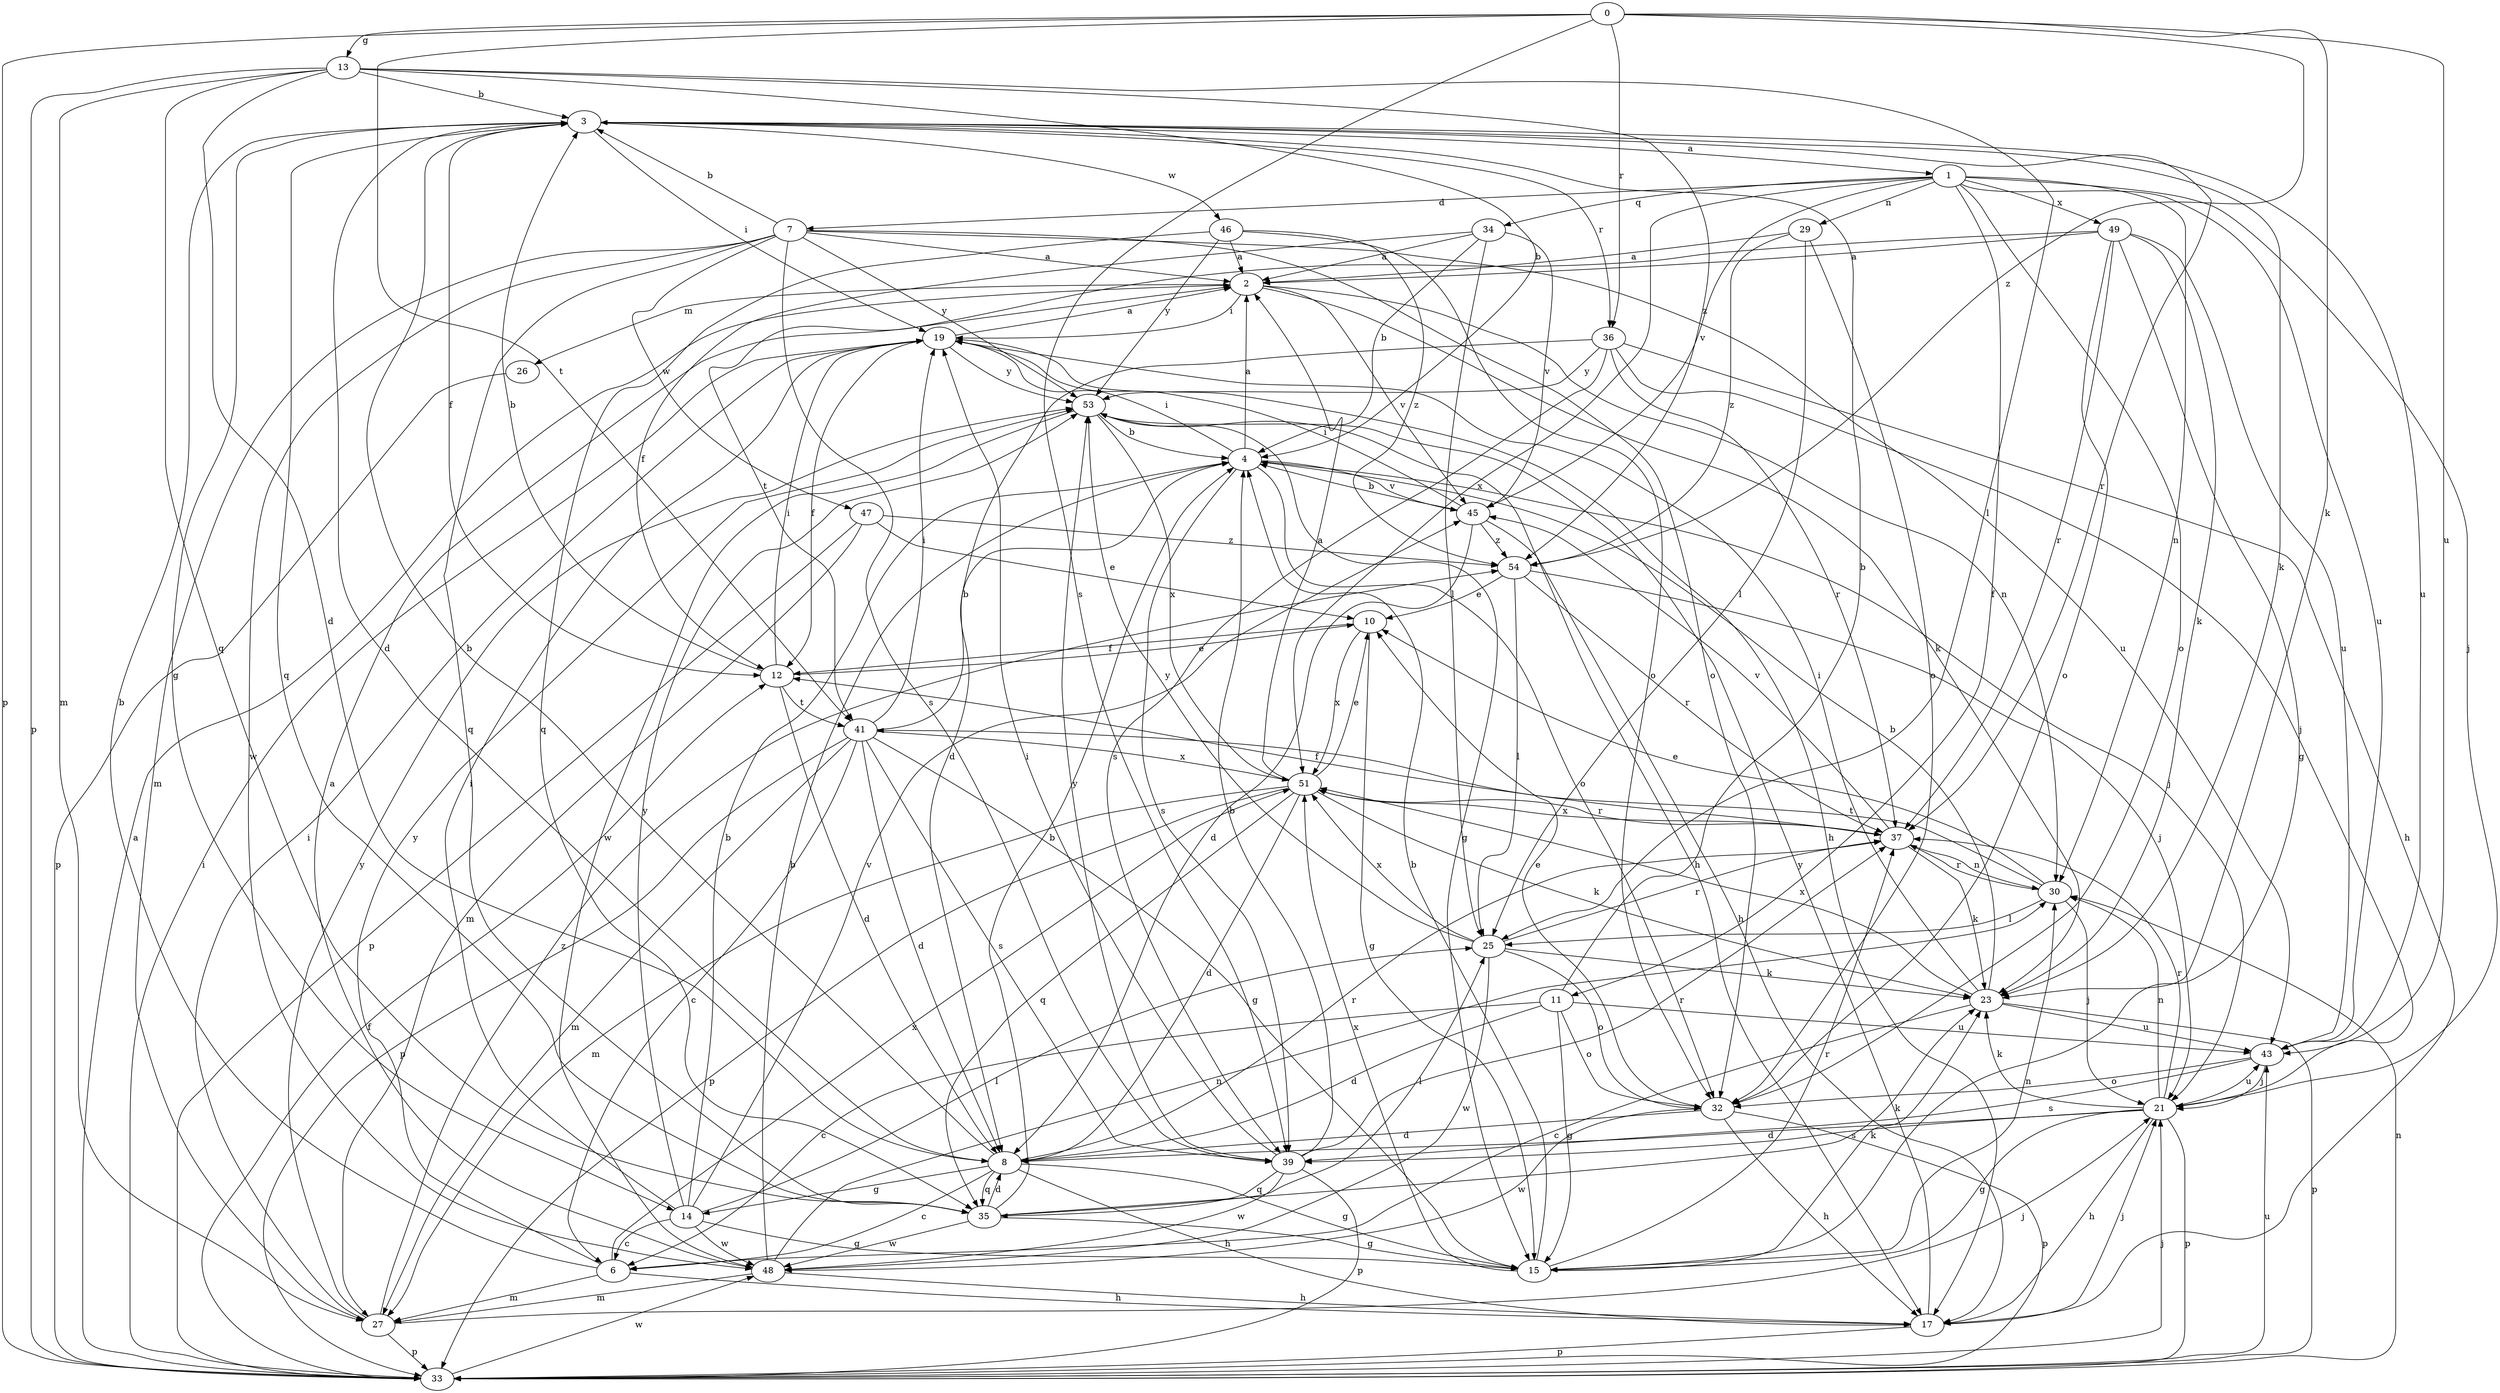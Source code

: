 strict digraph  {
0;
1;
2;
3;
4;
6;
7;
8;
10;
11;
12;
13;
14;
15;
17;
19;
21;
23;
25;
26;
27;
29;
30;
32;
33;
34;
35;
36;
37;
39;
41;
43;
45;
46;
47;
48;
49;
51;
53;
54;
0 -> 13  [label=g];
0 -> 23  [label=k];
0 -> 33  [label=p];
0 -> 36  [label=r];
0 -> 39  [label=s];
0 -> 41  [label=t];
0 -> 43  [label=u];
0 -> 54  [label=z];
1 -> 7  [label=d];
1 -> 11  [label=f];
1 -> 21  [label=j];
1 -> 29  [label=n];
1 -> 30  [label=n];
1 -> 32  [label=o];
1 -> 34  [label=q];
1 -> 43  [label=u];
1 -> 45  [label=v];
1 -> 49  [label=x];
1 -> 51  [label=x];
2 -> 19  [label=i];
2 -> 23  [label=k];
2 -> 26  [label=m];
2 -> 30  [label=n];
2 -> 45  [label=v];
3 -> 1  [label=a];
3 -> 8  [label=d];
3 -> 12  [label=f];
3 -> 14  [label=g];
3 -> 19  [label=i];
3 -> 23  [label=k];
3 -> 35  [label=q];
3 -> 36  [label=r];
3 -> 37  [label=r];
3 -> 43  [label=u];
3 -> 46  [label=w];
4 -> 2  [label=a];
4 -> 19  [label=i];
4 -> 21  [label=j];
4 -> 32  [label=o];
4 -> 39  [label=s];
4 -> 45  [label=v];
6 -> 3  [label=b];
6 -> 17  [label=h];
6 -> 27  [label=m];
6 -> 51  [label=x];
6 -> 53  [label=y];
7 -> 2  [label=a];
7 -> 3  [label=b];
7 -> 27  [label=m];
7 -> 32  [label=o];
7 -> 35  [label=q];
7 -> 39  [label=s];
7 -> 43  [label=u];
7 -> 47  [label=w];
7 -> 48  [label=w];
7 -> 53  [label=y];
8 -> 3  [label=b];
8 -> 6  [label=c];
8 -> 14  [label=g];
8 -> 15  [label=g];
8 -> 17  [label=h];
8 -> 35  [label=q];
8 -> 37  [label=r];
10 -> 12  [label=f];
10 -> 15  [label=g];
10 -> 51  [label=x];
11 -> 3  [label=b];
11 -> 6  [label=c];
11 -> 8  [label=d];
11 -> 15  [label=g];
11 -> 32  [label=o];
11 -> 43  [label=u];
12 -> 3  [label=b];
12 -> 8  [label=d];
12 -> 10  [label=e];
12 -> 19  [label=i];
12 -> 41  [label=t];
13 -> 3  [label=b];
13 -> 4  [label=b];
13 -> 8  [label=d];
13 -> 25  [label=l];
13 -> 27  [label=m];
13 -> 33  [label=p];
13 -> 35  [label=q];
13 -> 54  [label=z];
14 -> 4  [label=b];
14 -> 6  [label=c];
14 -> 15  [label=g];
14 -> 19  [label=i];
14 -> 25  [label=l];
14 -> 45  [label=v];
14 -> 48  [label=w];
14 -> 53  [label=y];
15 -> 4  [label=b];
15 -> 23  [label=k];
15 -> 30  [label=n];
15 -> 37  [label=r];
15 -> 51  [label=x];
17 -> 21  [label=j];
17 -> 33  [label=p];
17 -> 53  [label=y];
19 -> 2  [label=a];
19 -> 12  [label=f];
19 -> 17  [label=h];
19 -> 53  [label=y];
21 -> 8  [label=d];
21 -> 15  [label=g];
21 -> 17  [label=h];
21 -> 23  [label=k];
21 -> 30  [label=n];
21 -> 33  [label=p];
21 -> 37  [label=r];
21 -> 39  [label=s];
21 -> 43  [label=u];
23 -> 4  [label=b];
23 -> 6  [label=c];
23 -> 19  [label=i];
23 -> 33  [label=p];
23 -> 43  [label=u];
23 -> 51  [label=x];
25 -> 23  [label=k];
25 -> 32  [label=o];
25 -> 37  [label=r];
25 -> 48  [label=w];
25 -> 51  [label=x];
25 -> 53  [label=y];
26 -> 33  [label=p];
27 -> 19  [label=i];
27 -> 21  [label=j];
27 -> 33  [label=p];
27 -> 53  [label=y];
27 -> 54  [label=z];
29 -> 2  [label=a];
29 -> 25  [label=l];
29 -> 32  [label=o];
29 -> 54  [label=z];
30 -> 10  [label=e];
30 -> 21  [label=j];
30 -> 25  [label=l];
30 -> 37  [label=r];
30 -> 41  [label=t];
32 -> 8  [label=d];
32 -> 10  [label=e];
32 -> 17  [label=h];
32 -> 33  [label=p];
32 -> 48  [label=w];
33 -> 2  [label=a];
33 -> 12  [label=f];
33 -> 19  [label=i];
33 -> 21  [label=j];
33 -> 30  [label=n];
33 -> 43  [label=u];
33 -> 48  [label=w];
34 -> 2  [label=a];
34 -> 4  [label=b];
34 -> 12  [label=f];
34 -> 25  [label=l];
34 -> 45  [label=v];
35 -> 4  [label=b];
35 -> 8  [label=d];
35 -> 15  [label=g];
35 -> 23  [label=k];
35 -> 25  [label=l];
35 -> 48  [label=w];
36 -> 8  [label=d];
36 -> 17  [label=h];
36 -> 21  [label=j];
36 -> 37  [label=r];
36 -> 39  [label=s];
36 -> 53  [label=y];
37 -> 12  [label=f];
37 -> 23  [label=k];
37 -> 30  [label=n];
37 -> 45  [label=v];
37 -> 51  [label=x];
39 -> 4  [label=b];
39 -> 19  [label=i];
39 -> 33  [label=p];
39 -> 35  [label=q];
39 -> 37  [label=r];
39 -> 48  [label=w];
39 -> 53  [label=y];
41 -> 4  [label=b];
41 -> 6  [label=c];
41 -> 8  [label=d];
41 -> 15  [label=g];
41 -> 19  [label=i];
41 -> 27  [label=m];
41 -> 33  [label=p];
41 -> 39  [label=s];
41 -> 51  [label=x];
43 -> 21  [label=j];
43 -> 32  [label=o];
43 -> 39  [label=s];
45 -> 4  [label=b];
45 -> 8  [label=d];
45 -> 17  [label=h];
45 -> 19  [label=i];
45 -> 54  [label=z];
46 -> 2  [label=a];
46 -> 32  [label=o];
46 -> 35  [label=q];
46 -> 53  [label=y];
46 -> 54  [label=z];
47 -> 10  [label=e];
47 -> 27  [label=m];
47 -> 33  [label=p];
47 -> 54  [label=z];
48 -> 2  [label=a];
48 -> 4  [label=b];
48 -> 17  [label=h];
48 -> 27  [label=m];
48 -> 30  [label=n];
49 -> 2  [label=a];
49 -> 15  [label=g];
49 -> 23  [label=k];
49 -> 32  [label=o];
49 -> 37  [label=r];
49 -> 41  [label=t];
49 -> 43  [label=u];
51 -> 2  [label=a];
51 -> 8  [label=d];
51 -> 10  [label=e];
51 -> 23  [label=k];
51 -> 27  [label=m];
51 -> 33  [label=p];
51 -> 35  [label=q];
51 -> 37  [label=r];
53 -> 4  [label=b];
53 -> 15  [label=g];
53 -> 17  [label=h];
53 -> 48  [label=w];
53 -> 51  [label=x];
54 -> 10  [label=e];
54 -> 21  [label=j];
54 -> 25  [label=l];
54 -> 37  [label=r];
}
